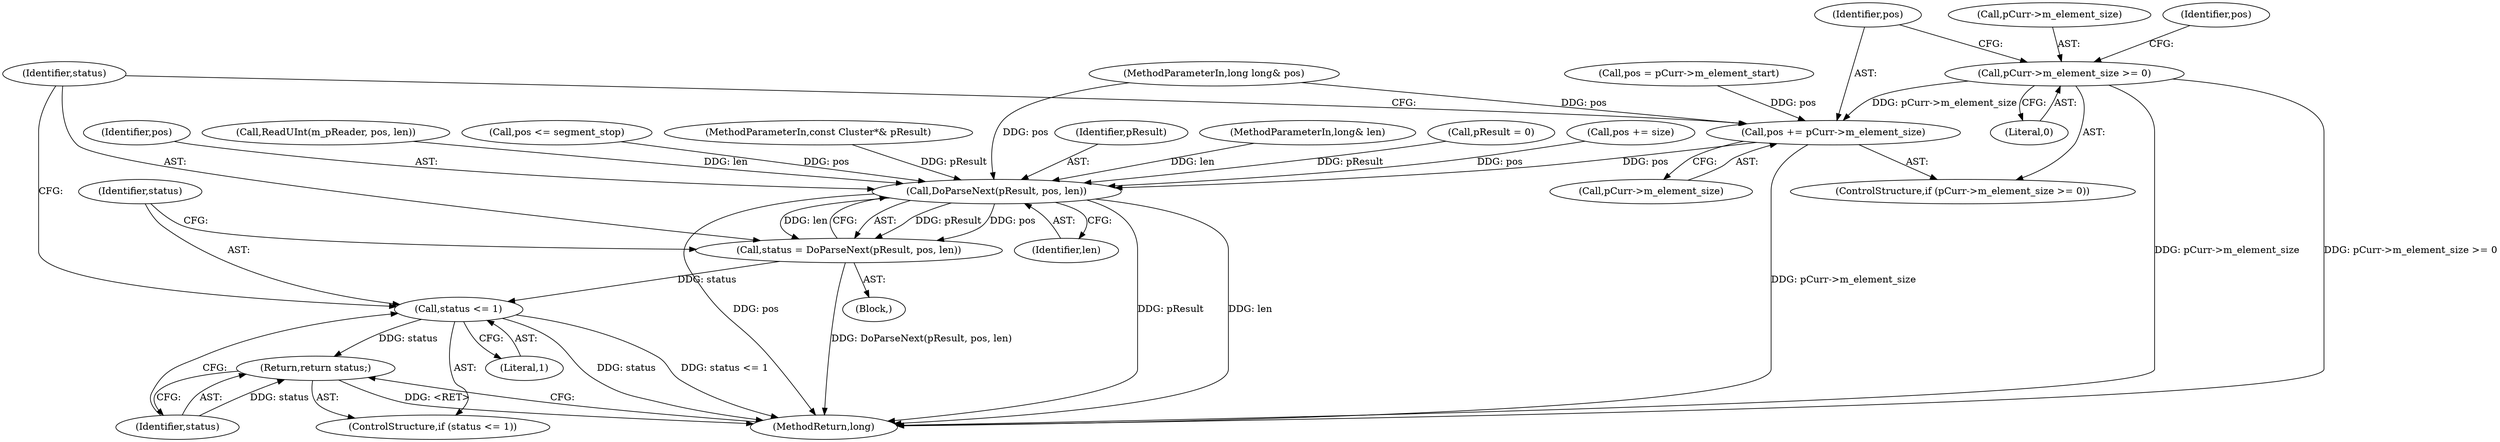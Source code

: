 digraph "1_Android_04839626ed859623901ebd3a5fd483982186b59d_190@pointer" {
"1000238" [label="(Call,pCurr->m_element_size >= 0)"];
"1000243" [label="(Call,pos += pCurr->m_element_size)"];
"1000426" [label="(Call,DoParseNext(pResult, pos, len))"];
"1000424" [label="(Call,status = DoParseNext(pResult, pos, len))"];
"1000431" [label="(Call,status <= 1)"];
"1000434" [label="(Return,return status;)"];
"1000243" [label="(Call,pos += pCurr->m_element_size)"];
"1000428" [label="(Identifier,pos)"];
"1000242" [label="(Literal,0)"];
"1000232" [label="(Call,pos = pCurr->m_element_start)"];
"1000237" [label="(ControlStructure,if (pCurr->m_element_size >= 0))"];
"1000436" [label="(MethodReturn,long)"];
"1000245" [label="(Call,pCurr->m_element_size)"];
"1000435" [label="(Identifier,status)"];
"1000375" [label="(Call,ReadUInt(m_pReader, pos, len))"];
"1000432" [label="(Identifier,status)"];
"1000424" [label="(Call,status = DoParseNext(pResult, pos, len))"];
"1000434" [label="(Return,return status;)"];
"1000426" [label="(Call,DoParseNext(pResult, pos, len))"];
"1000418" [label="(Call,pos <= segment_stop)"];
"1000427" [label="(Identifier,pResult)"];
"1000425" [label="(Identifier,status)"];
"1000433" [label="(Literal,1)"];
"1000244" [label="(Identifier,pos)"];
"1000253" [label="(Identifier,pos)"];
"1000429" [label="(Identifier,len)"];
"1000121" [label="(MethodParameterIn,long& len)"];
"1000130" [label="(Call,pResult = 0)"];
"1000410" [label="(Call,pos += size)"];
"1000431" [label="(Call,status <= 1)"];
"1000430" [label="(ControlStructure,if (status <= 1))"];
"1000422" [label="(Block,)"];
"1000238" [label="(Call,pCurr->m_element_size >= 0)"];
"1000120" [label="(MethodParameterIn,long long& pos)"];
"1000119" [label="(MethodParameterIn,const Cluster*& pResult)"];
"1000239" [label="(Call,pCurr->m_element_size)"];
"1000238" -> "1000237"  [label="AST: "];
"1000238" -> "1000242"  [label="CFG: "];
"1000239" -> "1000238"  [label="AST: "];
"1000242" -> "1000238"  [label="AST: "];
"1000244" -> "1000238"  [label="CFG: "];
"1000253" -> "1000238"  [label="CFG: "];
"1000238" -> "1000436"  [label="DDG: pCurr->m_element_size"];
"1000238" -> "1000436"  [label="DDG: pCurr->m_element_size >= 0"];
"1000238" -> "1000243"  [label="DDG: pCurr->m_element_size"];
"1000243" -> "1000237"  [label="AST: "];
"1000243" -> "1000245"  [label="CFG: "];
"1000244" -> "1000243"  [label="AST: "];
"1000245" -> "1000243"  [label="AST: "];
"1000425" -> "1000243"  [label="CFG: "];
"1000243" -> "1000436"  [label="DDG: pCurr->m_element_size"];
"1000232" -> "1000243"  [label="DDG: pos"];
"1000120" -> "1000243"  [label="DDG: pos"];
"1000243" -> "1000426"  [label="DDG: pos"];
"1000426" -> "1000424"  [label="AST: "];
"1000426" -> "1000429"  [label="CFG: "];
"1000427" -> "1000426"  [label="AST: "];
"1000428" -> "1000426"  [label="AST: "];
"1000429" -> "1000426"  [label="AST: "];
"1000424" -> "1000426"  [label="CFG: "];
"1000426" -> "1000436"  [label="DDG: pos"];
"1000426" -> "1000436"  [label="DDG: pResult"];
"1000426" -> "1000436"  [label="DDG: len"];
"1000426" -> "1000424"  [label="DDG: pResult"];
"1000426" -> "1000424"  [label="DDG: pos"];
"1000426" -> "1000424"  [label="DDG: len"];
"1000130" -> "1000426"  [label="DDG: pResult"];
"1000119" -> "1000426"  [label="DDG: pResult"];
"1000410" -> "1000426"  [label="DDG: pos"];
"1000418" -> "1000426"  [label="DDG: pos"];
"1000120" -> "1000426"  [label="DDG: pos"];
"1000121" -> "1000426"  [label="DDG: len"];
"1000375" -> "1000426"  [label="DDG: len"];
"1000424" -> "1000422"  [label="AST: "];
"1000425" -> "1000424"  [label="AST: "];
"1000432" -> "1000424"  [label="CFG: "];
"1000424" -> "1000436"  [label="DDG: DoParseNext(pResult, pos, len)"];
"1000424" -> "1000431"  [label="DDG: status"];
"1000431" -> "1000430"  [label="AST: "];
"1000431" -> "1000433"  [label="CFG: "];
"1000432" -> "1000431"  [label="AST: "];
"1000433" -> "1000431"  [label="AST: "];
"1000425" -> "1000431"  [label="CFG: "];
"1000435" -> "1000431"  [label="CFG: "];
"1000431" -> "1000436"  [label="DDG: status"];
"1000431" -> "1000436"  [label="DDG: status <= 1"];
"1000431" -> "1000434"  [label="DDG: status"];
"1000434" -> "1000430"  [label="AST: "];
"1000434" -> "1000435"  [label="CFG: "];
"1000435" -> "1000434"  [label="AST: "];
"1000436" -> "1000434"  [label="CFG: "];
"1000434" -> "1000436"  [label="DDG: <RET>"];
"1000435" -> "1000434"  [label="DDG: status"];
}
